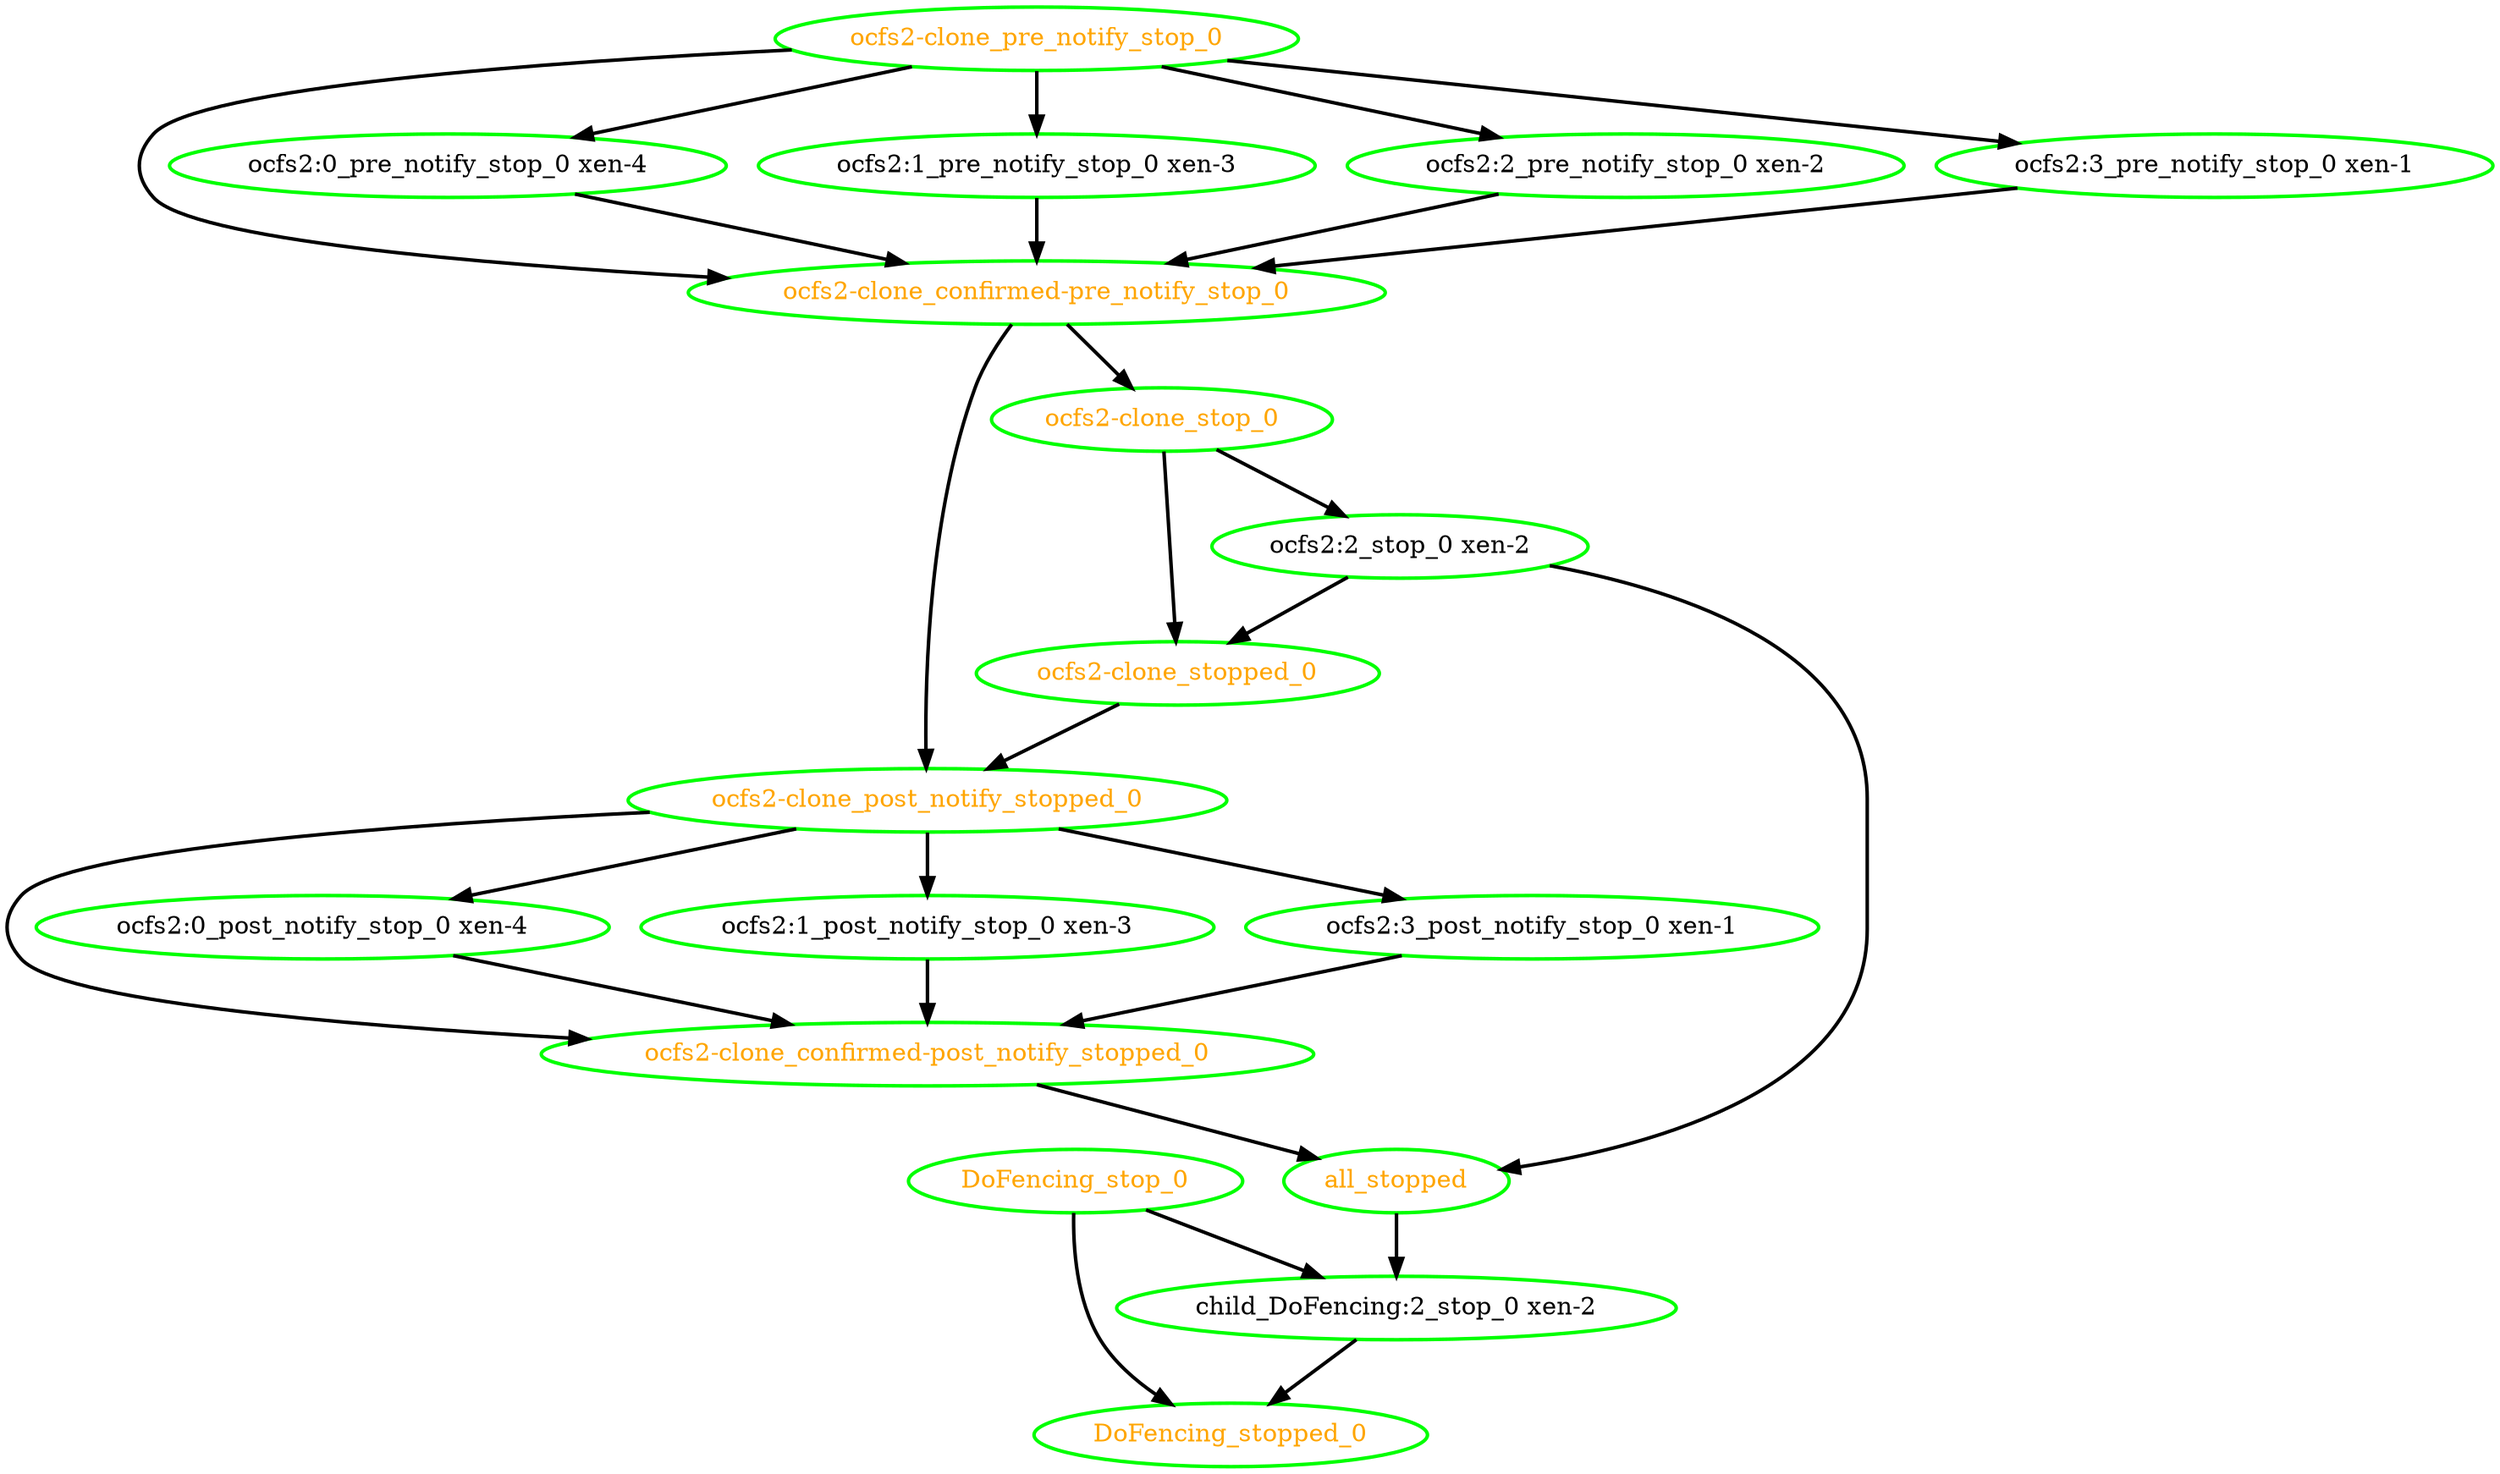 digraph "g" {
"DoFencing_stop_0" -> "DoFencing_stopped_0" [ style = bold]
"DoFencing_stop_0" -> "child_DoFencing:2_stop_0 xen-2" [ style = bold]
"DoFencing_stop_0" [ style=bold color="green" fontcolor="orange"  ]
"DoFencing_stopped_0" [ style=bold color="green" fontcolor="orange"  ]
"all_stopped" -> "child_DoFencing:2_stop_0 xen-2" [ style = bold]
"all_stopped" [ style=bold color="green" fontcolor="orange"  ]
"child_DoFencing:2_stop_0 xen-2" -> "DoFencing_stopped_0" [ style = bold]
"child_DoFencing:2_stop_0 xen-2" [ style=bold color="green" fontcolor="black"  ]
"ocfs2-clone_confirmed-post_notify_stopped_0" -> "all_stopped" [ style = bold]
"ocfs2-clone_confirmed-post_notify_stopped_0" [ style=bold color="green" fontcolor="orange"  ]
"ocfs2-clone_confirmed-pre_notify_stop_0" -> "ocfs2-clone_post_notify_stopped_0" [ style = bold]
"ocfs2-clone_confirmed-pre_notify_stop_0" -> "ocfs2-clone_stop_0" [ style = bold]
"ocfs2-clone_confirmed-pre_notify_stop_0" [ style=bold color="green" fontcolor="orange"  ]
"ocfs2-clone_post_notify_stopped_0" -> "ocfs2-clone_confirmed-post_notify_stopped_0" [ style = bold]
"ocfs2-clone_post_notify_stopped_0" -> "ocfs2:0_post_notify_stop_0 xen-4" [ style = bold]
"ocfs2-clone_post_notify_stopped_0" -> "ocfs2:1_post_notify_stop_0 xen-3" [ style = bold]
"ocfs2-clone_post_notify_stopped_0" -> "ocfs2:3_post_notify_stop_0 xen-1" [ style = bold]
"ocfs2-clone_post_notify_stopped_0" [ style=bold color="green" fontcolor="orange"  ]
"ocfs2-clone_pre_notify_stop_0" -> "ocfs2-clone_confirmed-pre_notify_stop_0" [ style = bold]
"ocfs2-clone_pre_notify_stop_0" -> "ocfs2:0_pre_notify_stop_0 xen-4" [ style = bold]
"ocfs2-clone_pre_notify_stop_0" -> "ocfs2:1_pre_notify_stop_0 xen-3" [ style = bold]
"ocfs2-clone_pre_notify_stop_0" -> "ocfs2:2_pre_notify_stop_0 xen-2" [ style = bold]
"ocfs2-clone_pre_notify_stop_0" -> "ocfs2:3_pre_notify_stop_0 xen-1" [ style = bold]
"ocfs2-clone_pre_notify_stop_0" [ style=bold color="green" fontcolor="orange"  ]
"ocfs2-clone_stop_0" -> "ocfs2-clone_stopped_0" [ style = bold]
"ocfs2-clone_stop_0" -> "ocfs2:2_stop_0 xen-2" [ style = bold]
"ocfs2-clone_stop_0" [ style=bold color="green" fontcolor="orange"  ]
"ocfs2-clone_stopped_0" -> "ocfs2-clone_post_notify_stopped_0" [ style = bold]
"ocfs2-clone_stopped_0" [ style=bold color="green" fontcolor="orange"  ]
"ocfs2:0_post_notify_stop_0 xen-4" -> "ocfs2-clone_confirmed-post_notify_stopped_0" [ style = bold]
"ocfs2:0_post_notify_stop_0 xen-4" [ style=bold color="green" fontcolor="black"  ]
"ocfs2:0_pre_notify_stop_0 xen-4" -> "ocfs2-clone_confirmed-pre_notify_stop_0" [ style = bold]
"ocfs2:0_pre_notify_stop_0 xen-4" [ style=bold color="green" fontcolor="black"  ]
"ocfs2:1_post_notify_stop_0 xen-3" -> "ocfs2-clone_confirmed-post_notify_stopped_0" [ style = bold]
"ocfs2:1_post_notify_stop_0 xen-3" [ style=bold color="green" fontcolor="black"  ]
"ocfs2:1_pre_notify_stop_0 xen-3" -> "ocfs2-clone_confirmed-pre_notify_stop_0" [ style = bold]
"ocfs2:1_pre_notify_stop_0 xen-3" [ style=bold color="green" fontcolor="black"  ]
"ocfs2:2_pre_notify_stop_0 xen-2" -> "ocfs2-clone_confirmed-pre_notify_stop_0" [ style = bold]
"ocfs2:2_pre_notify_stop_0 xen-2" [ style=bold color="green" fontcolor="black"  ]
"ocfs2:2_stop_0 xen-2" -> "all_stopped" [ style = bold]
"ocfs2:2_stop_0 xen-2" -> "ocfs2-clone_stopped_0" [ style = bold]
"ocfs2:2_stop_0 xen-2" [ style=bold color="green" fontcolor="black"  ]
"ocfs2:3_post_notify_stop_0 xen-1" -> "ocfs2-clone_confirmed-post_notify_stopped_0" [ style = bold]
"ocfs2:3_post_notify_stop_0 xen-1" [ style=bold color="green" fontcolor="black"  ]
"ocfs2:3_pre_notify_stop_0 xen-1" -> "ocfs2-clone_confirmed-pre_notify_stop_0" [ style = bold]
"ocfs2:3_pre_notify_stop_0 xen-1" [ style=bold color="green" fontcolor="black"  ]
}
